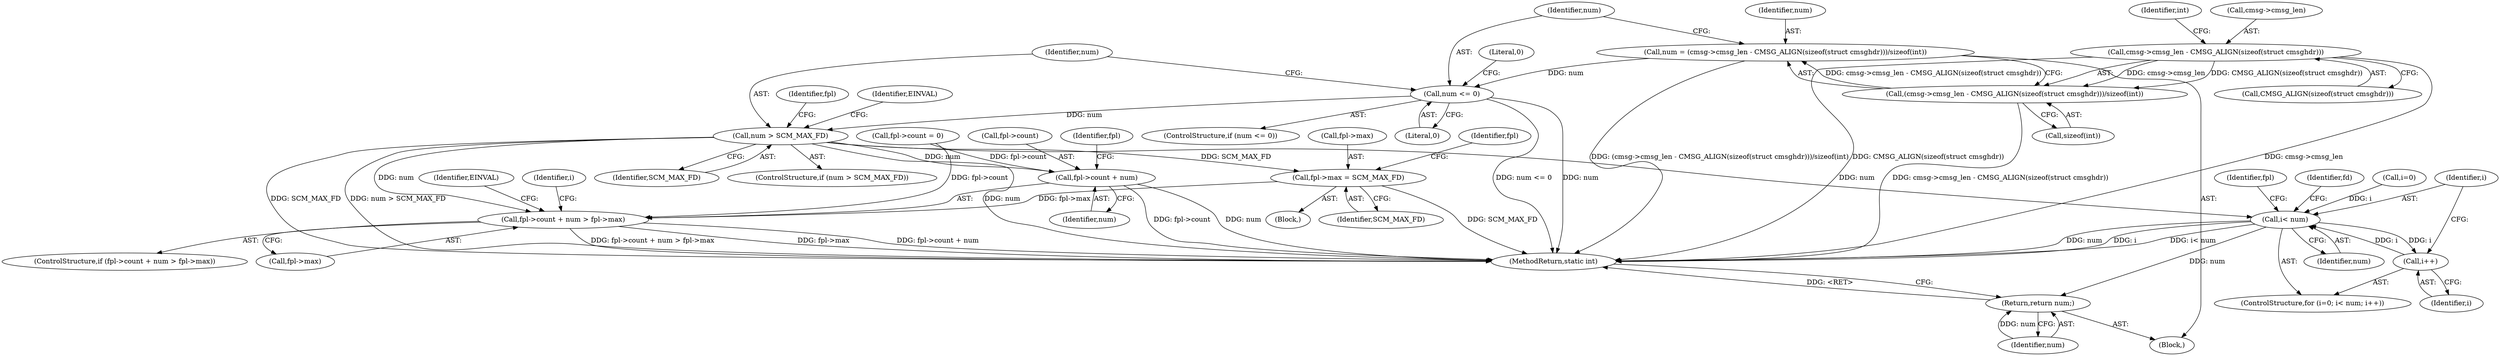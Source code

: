 digraph "0_linux_415e3d3e90ce9e18727e8843ae343eda5a58fad6_0@integer" {
"1000120" [label="(Call,num = (cmsg->cmsg_len - CMSG_ALIGN(sizeof(struct cmsghdr)))/sizeof(int))"];
"1000122" [label="(Call,(cmsg->cmsg_len - CMSG_ALIGN(sizeof(struct cmsghdr)))/sizeof(int))"];
"1000123" [label="(Call,cmsg->cmsg_len - CMSG_ALIGN(sizeof(struct cmsghdr)))"];
"1000133" [label="(Call,num <= 0)"];
"1000139" [label="(Call,num > SCM_MAX_FD)"];
"1000170" [label="(Call,fpl->max = SCM_MAX_FD)"];
"1000191" [label="(Call,fpl->count + num > fpl->max)"];
"1000192" [label="(Call,fpl->count + num)"];
"1000207" [label="(Call,i< num)"];
"1000210" [label="(Call,i++)"];
"1000253" [label="(Return,return num;)"];
"1000139" [label="(Call,num > SCM_MAX_FD)"];
"1000197" [label="(Call,fpl->max)"];
"1000198" [label="(Identifier,fpl)"];
"1000196" [label="(Identifier,num)"];
"1000122" [label="(Call,(cmsg->cmsg_len - CMSG_ALIGN(sizeof(struct cmsghdr)))/sizeof(int))"];
"1000191" [label="(Call,fpl->count + num > fpl->max)"];
"1000177" [label="(Identifier,fpl)"];
"1000137" [label="(Literal,0)"];
"1000130" [label="(Call,sizeof(int))"];
"1000215" [label="(Identifier,fd)"];
"1000205" [label="(Identifier,i)"];
"1000104" [label="(Block,)"];
"1000141" [label="(Identifier,SCM_MAX_FD)"];
"1000171" [label="(Call,fpl->max)"];
"1000140" [label="(Identifier,num)"];
"1000210" [label="(Call,i++)"];
"1000165" [label="(Call,fpl->count = 0)"];
"1000204" [label="(Call,i=0)"];
"1000120" [label="(Call,num = (cmsg->cmsg_len - CMSG_ALIGN(sizeof(struct cmsghdr)))/sizeof(int))"];
"1000190" [label="(ControlStructure,if (fpl->count + num > fpl->max))"];
"1000138" [label="(ControlStructure,if (num > SCM_MAX_FD))"];
"1000147" [label="(Identifier,fpl)"];
"1000135" [label="(Literal,0)"];
"1000148" [label="(Block,)"];
"1000203" [label="(ControlStructure,for (i=0; i< num; i++))"];
"1000211" [label="(Identifier,i)"];
"1000124" [label="(Call,cmsg->cmsg_len)"];
"1000245" [label="(Identifier,fpl)"];
"1000133" [label="(Call,num <= 0)"];
"1000131" [label="(Identifier,int)"];
"1000207" [label="(Call,i< num)"];
"1000127" [label="(Call,CMSG_ALIGN(sizeof(struct cmsghdr)))"];
"1000255" [label="(MethodReturn,static int)"];
"1000202" [label="(Identifier,EINVAL)"];
"1000253" [label="(Return,return num;)"];
"1000134" [label="(Identifier,num)"];
"1000192" [label="(Call,fpl->count + num)"];
"1000132" [label="(ControlStructure,if (num <= 0))"];
"1000170" [label="(Call,fpl->max = SCM_MAX_FD)"];
"1000174" [label="(Identifier,SCM_MAX_FD)"];
"1000209" [label="(Identifier,num)"];
"1000208" [label="(Identifier,i)"];
"1000193" [label="(Call,fpl->count)"];
"1000121" [label="(Identifier,num)"];
"1000123" [label="(Call,cmsg->cmsg_len - CMSG_ALIGN(sizeof(struct cmsghdr)))"];
"1000144" [label="(Identifier,EINVAL)"];
"1000254" [label="(Identifier,num)"];
"1000120" -> "1000104"  [label="AST: "];
"1000120" -> "1000122"  [label="CFG: "];
"1000121" -> "1000120"  [label="AST: "];
"1000122" -> "1000120"  [label="AST: "];
"1000134" -> "1000120"  [label="CFG: "];
"1000120" -> "1000255"  [label="DDG: (cmsg->cmsg_len - CMSG_ALIGN(sizeof(struct cmsghdr)))/sizeof(int)"];
"1000122" -> "1000120"  [label="DDG: cmsg->cmsg_len - CMSG_ALIGN(sizeof(struct cmsghdr))"];
"1000120" -> "1000133"  [label="DDG: num"];
"1000122" -> "1000130"  [label="CFG: "];
"1000123" -> "1000122"  [label="AST: "];
"1000130" -> "1000122"  [label="AST: "];
"1000122" -> "1000255"  [label="DDG: cmsg->cmsg_len - CMSG_ALIGN(sizeof(struct cmsghdr))"];
"1000123" -> "1000122"  [label="DDG: cmsg->cmsg_len"];
"1000123" -> "1000122"  [label="DDG: CMSG_ALIGN(sizeof(struct cmsghdr))"];
"1000123" -> "1000127"  [label="CFG: "];
"1000124" -> "1000123"  [label="AST: "];
"1000127" -> "1000123"  [label="AST: "];
"1000131" -> "1000123"  [label="CFG: "];
"1000123" -> "1000255"  [label="DDG: CMSG_ALIGN(sizeof(struct cmsghdr))"];
"1000123" -> "1000255"  [label="DDG: cmsg->cmsg_len"];
"1000133" -> "1000132"  [label="AST: "];
"1000133" -> "1000135"  [label="CFG: "];
"1000134" -> "1000133"  [label="AST: "];
"1000135" -> "1000133"  [label="AST: "];
"1000137" -> "1000133"  [label="CFG: "];
"1000140" -> "1000133"  [label="CFG: "];
"1000133" -> "1000255"  [label="DDG: num"];
"1000133" -> "1000255"  [label="DDG: num <= 0"];
"1000133" -> "1000139"  [label="DDG: num"];
"1000139" -> "1000138"  [label="AST: "];
"1000139" -> "1000141"  [label="CFG: "];
"1000140" -> "1000139"  [label="AST: "];
"1000141" -> "1000139"  [label="AST: "];
"1000144" -> "1000139"  [label="CFG: "];
"1000147" -> "1000139"  [label="CFG: "];
"1000139" -> "1000255"  [label="DDG: SCM_MAX_FD"];
"1000139" -> "1000255"  [label="DDG: num > SCM_MAX_FD"];
"1000139" -> "1000255"  [label="DDG: num"];
"1000139" -> "1000170"  [label="DDG: SCM_MAX_FD"];
"1000139" -> "1000191"  [label="DDG: num"];
"1000139" -> "1000192"  [label="DDG: num"];
"1000139" -> "1000207"  [label="DDG: num"];
"1000170" -> "1000148"  [label="AST: "];
"1000170" -> "1000174"  [label="CFG: "];
"1000171" -> "1000170"  [label="AST: "];
"1000174" -> "1000170"  [label="AST: "];
"1000177" -> "1000170"  [label="CFG: "];
"1000170" -> "1000255"  [label="DDG: SCM_MAX_FD"];
"1000170" -> "1000191"  [label="DDG: fpl->max"];
"1000191" -> "1000190"  [label="AST: "];
"1000191" -> "1000197"  [label="CFG: "];
"1000192" -> "1000191"  [label="AST: "];
"1000197" -> "1000191"  [label="AST: "];
"1000202" -> "1000191"  [label="CFG: "];
"1000205" -> "1000191"  [label="CFG: "];
"1000191" -> "1000255"  [label="DDG: fpl->count + num > fpl->max"];
"1000191" -> "1000255"  [label="DDG: fpl->max"];
"1000191" -> "1000255"  [label="DDG: fpl->count + num"];
"1000165" -> "1000191"  [label="DDG: fpl->count"];
"1000192" -> "1000196"  [label="CFG: "];
"1000193" -> "1000192"  [label="AST: "];
"1000196" -> "1000192"  [label="AST: "];
"1000198" -> "1000192"  [label="CFG: "];
"1000192" -> "1000255"  [label="DDG: fpl->count"];
"1000192" -> "1000255"  [label="DDG: num"];
"1000165" -> "1000192"  [label="DDG: fpl->count"];
"1000207" -> "1000203"  [label="AST: "];
"1000207" -> "1000209"  [label="CFG: "];
"1000208" -> "1000207"  [label="AST: "];
"1000209" -> "1000207"  [label="AST: "];
"1000215" -> "1000207"  [label="CFG: "];
"1000245" -> "1000207"  [label="CFG: "];
"1000207" -> "1000255"  [label="DDG: num"];
"1000207" -> "1000255"  [label="DDG: i"];
"1000207" -> "1000255"  [label="DDG: i< num"];
"1000210" -> "1000207"  [label="DDG: i"];
"1000204" -> "1000207"  [label="DDG: i"];
"1000207" -> "1000210"  [label="DDG: i"];
"1000207" -> "1000253"  [label="DDG: num"];
"1000210" -> "1000203"  [label="AST: "];
"1000210" -> "1000211"  [label="CFG: "];
"1000211" -> "1000210"  [label="AST: "];
"1000208" -> "1000210"  [label="CFG: "];
"1000253" -> "1000104"  [label="AST: "];
"1000253" -> "1000254"  [label="CFG: "];
"1000254" -> "1000253"  [label="AST: "];
"1000255" -> "1000253"  [label="CFG: "];
"1000253" -> "1000255"  [label="DDG: <RET>"];
"1000254" -> "1000253"  [label="DDG: num"];
}
